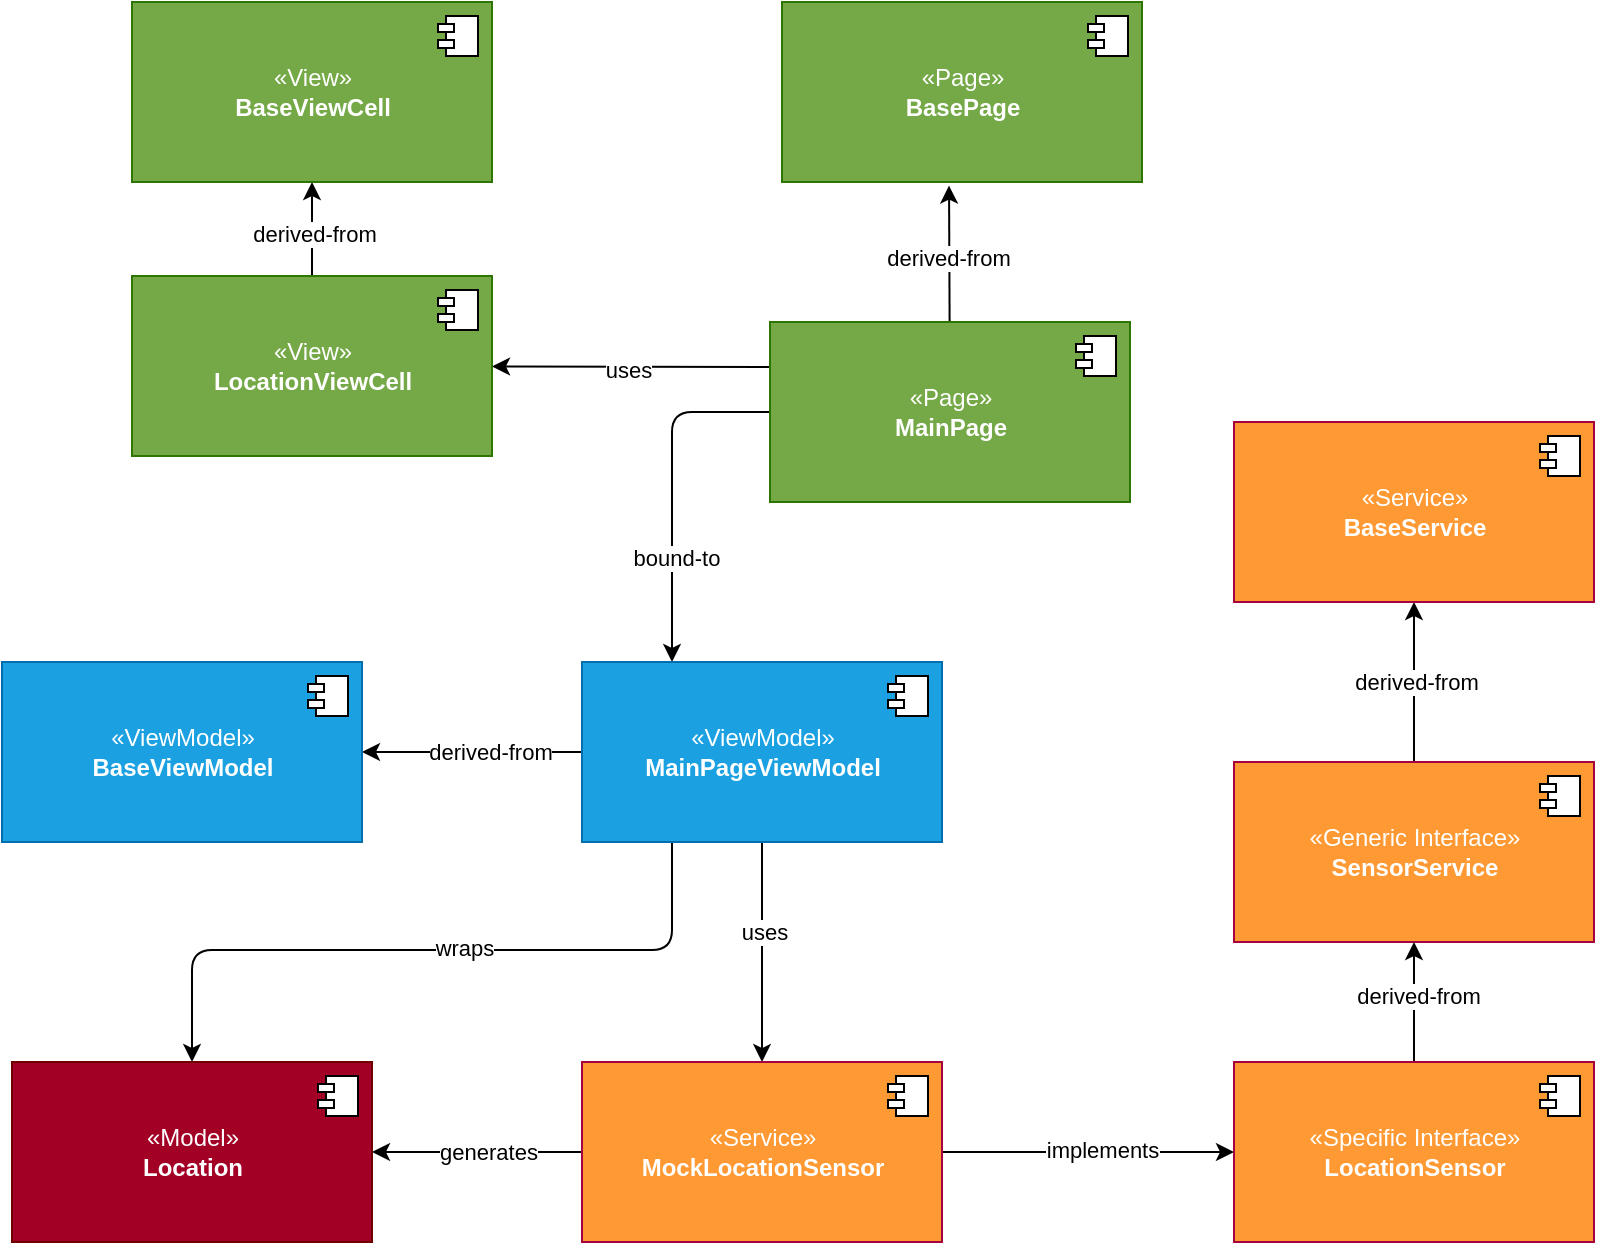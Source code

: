 <mxfile>
    <diagram id="ss0rjKw7ZNbTnhU8ySvP" name="Page-1">
        <mxGraphModel dx="990" dy="566" grid="1" gridSize="10" guides="1" tooltips="1" connect="1" arrows="1" fold="1" page="1" pageScale="1" pageWidth="1169" pageHeight="827" math="0" shadow="0">
            <root>
                <mxCell id="0"/>
                <mxCell id="1" parent="0"/>
                <mxCell id="9" style="edgeStyle=none;html=1;entryX=0.25;entryY=0;entryDx=0;entryDy=0;exitX=0;exitY=0.5;exitDx=0;exitDy=0;" parent="1" source="2" target="7" edge="1">
                    <mxGeometry relative="1" as="geometry">
                        <Array as="points">
                            <mxPoint x="360" y="231"/>
                        </Array>
                    </mxGeometry>
                </mxCell>
                <mxCell id="10" value="bound-to" style="edgeLabel;html=1;align=center;verticalAlign=middle;resizable=0;points=[];" parent="9" vertex="1" connectable="0">
                    <mxGeometry x="0.402" y="2" relative="1" as="geometry">
                        <mxPoint as="offset"/>
                    </mxGeometry>
                </mxCell>
                <mxCell id="36" style="edgeStyle=none;html=1;entryX=0.464;entryY=1.02;entryDx=0;entryDy=0;entryPerimeter=0;" edge="1" parent="1" source="2" target="34">
                    <mxGeometry relative="1" as="geometry"/>
                </mxCell>
                <mxCell id="37" value="derived-from" style="edgeLabel;html=1;align=center;verticalAlign=middle;resizable=0;points=[];" vertex="1" connectable="0" parent="36">
                    <mxGeometry x="-0.237" y="1" relative="1" as="geometry">
                        <mxPoint y="-6" as="offset"/>
                    </mxGeometry>
                </mxCell>
                <mxCell id="49" value="" style="edgeStyle=none;html=1;exitX=0;exitY=0.25;exitDx=0;exitDy=0;" edge="1" parent="1" source="2" target="47">
                    <mxGeometry relative="1" as="geometry"/>
                </mxCell>
                <mxCell id="53" value="uses" style="edgeLabel;html=1;align=center;verticalAlign=middle;resizable=0;points=[];" vertex="1" connectable="0" parent="49">
                    <mxGeometry x="0.214" y="1" relative="1" as="geometry">
                        <mxPoint x="13" as="offset"/>
                    </mxGeometry>
                </mxCell>
                <mxCell id="2" value="«Page»&lt;br&gt;&lt;b&gt;MainPage&lt;/b&gt;" style="html=1;dropTarget=0;fillColor=#75A947;fontColor=#ffffff;strokeColor=#2D7600;" parent="1" vertex="1">
                    <mxGeometry x="409" y="186" width="180" height="90" as="geometry"/>
                </mxCell>
                <mxCell id="3" value="" style="shape=module;jettyWidth=8;jettyHeight=4;" parent="2" vertex="1">
                    <mxGeometry x="1" width="20" height="20" relative="1" as="geometry">
                        <mxPoint x="-27" y="7" as="offset"/>
                    </mxGeometry>
                </mxCell>
                <mxCell id="22" style="edgeStyle=none;html=1;entryX=0.5;entryY=0;entryDx=0;entryDy=0;" parent="1" source="7" target="17" edge="1">
                    <mxGeometry relative="1" as="geometry"/>
                </mxCell>
                <mxCell id="23" value="uses" style="edgeLabel;html=1;align=center;verticalAlign=middle;resizable=0;points=[];" parent="22" vertex="1" connectable="0">
                    <mxGeometry x="-0.178" y="1" relative="1" as="geometry">
                        <mxPoint as="offset"/>
                    </mxGeometry>
                </mxCell>
                <mxCell id="41" value="" style="edgeStyle=none;html=1;" edge="1" parent="1" source="7" target="39">
                    <mxGeometry relative="1" as="geometry"/>
                </mxCell>
                <mxCell id="42" value="derived-from" style="edgeLabel;html=1;align=center;verticalAlign=middle;resizable=0;points=[];" vertex="1" connectable="0" parent="41">
                    <mxGeometry x="-0.41" y="-2" relative="1" as="geometry">
                        <mxPoint x="-14" y="2" as="offset"/>
                    </mxGeometry>
                </mxCell>
                <mxCell id="59" style="edgeStyle=none;html=1;entryX=0.5;entryY=0;entryDx=0;entryDy=0;exitX=0.25;exitY=1;exitDx=0;exitDy=0;" edge="1" parent="1" source="7" target="55">
                    <mxGeometry relative="1" as="geometry">
                        <mxPoint x="370" y="440" as="sourcePoint"/>
                        <Array as="points">
                            <mxPoint x="360" y="500"/>
                            <mxPoint x="120" y="500"/>
                        </Array>
                    </mxGeometry>
                </mxCell>
                <mxCell id="60" value="wraps" style="edgeLabel;html=1;align=center;verticalAlign=middle;resizable=0;points=[];" vertex="1" connectable="0" parent="59">
                    <mxGeometry x="-0.095" y="-2" relative="1" as="geometry">
                        <mxPoint y="1" as="offset"/>
                    </mxGeometry>
                </mxCell>
                <mxCell id="7" value="«ViewModel»&lt;br&gt;&lt;b&gt;MainPageViewModel&lt;/b&gt;" style="html=1;dropTarget=0;fillColor=#1ba1e2;fontColor=#ffffff;strokeColor=#006EAF;" parent="1" vertex="1">
                    <mxGeometry x="315" y="356" width="180" height="90" as="geometry"/>
                </mxCell>
                <mxCell id="8" value="" style="shape=module;jettyWidth=8;jettyHeight=4;" parent="7" vertex="1">
                    <mxGeometry x="1" width="20" height="20" relative="1" as="geometry">
                        <mxPoint x="-27" y="7" as="offset"/>
                    </mxGeometry>
                </mxCell>
                <mxCell id="45" value="" style="edgeStyle=none;html=1;" edge="1" parent="1" source="11" target="43">
                    <mxGeometry relative="1" as="geometry"/>
                </mxCell>
                <mxCell id="46" value="derived-from" style="edgeLabel;html=1;align=center;verticalAlign=middle;resizable=0;points=[];" vertex="1" connectable="0" parent="45">
                    <mxGeometry x="0.295" y="-1" relative="1" as="geometry">
                        <mxPoint y="12" as="offset"/>
                    </mxGeometry>
                </mxCell>
                <mxCell id="11" value="«Generic Interface»&lt;br&gt;&lt;b&gt;SensorService&lt;/b&gt;" style="html=1;dropTarget=0;fillColor=#FF9933;fontColor=#ffffff;strokeColor=#A50040;" parent="1" vertex="1">
                    <mxGeometry x="641" y="406" width="180" height="90" as="geometry"/>
                </mxCell>
                <mxCell id="12" value="" style="shape=module;jettyWidth=8;jettyHeight=4;" parent="11" vertex="1">
                    <mxGeometry x="1" width="20" height="20" relative="1" as="geometry">
                        <mxPoint x="-27" y="7" as="offset"/>
                    </mxGeometry>
                </mxCell>
                <mxCell id="15" style="edgeStyle=none;html=1;entryX=0.5;entryY=1;entryDx=0;entryDy=0;exitX=0.5;exitY=0;exitDx=0;exitDy=0;" parent="1" source="13" target="11" edge="1">
                    <mxGeometry relative="1" as="geometry"/>
                </mxCell>
                <mxCell id="16" value="derived-from" style="edgeLabel;html=1;align=center;verticalAlign=middle;resizable=0;points=[];" parent="15" vertex="1" connectable="0">
                    <mxGeometry x="0.117" y="-2" relative="1" as="geometry">
                        <mxPoint as="offset"/>
                    </mxGeometry>
                </mxCell>
                <mxCell id="13" value="«Specific Interface»&lt;br&gt;&lt;b&gt;LocationSensor&lt;/b&gt;" style="html=1;dropTarget=0;fillColor=#FF9933;fontColor=#ffffff;strokeColor=#A50040;" parent="1" vertex="1">
                    <mxGeometry x="641" y="556" width="180" height="90" as="geometry"/>
                </mxCell>
                <mxCell id="14" value="" style="shape=module;jettyWidth=8;jettyHeight=4;" parent="13" vertex="1">
                    <mxGeometry x="1" width="20" height="20" relative="1" as="geometry">
                        <mxPoint x="-27" y="7" as="offset"/>
                    </mxGeometry>
                </mxCell>
                <mxCell id="19" style="edgeStyle=none;html=1;entryX=0;entryY=0.5;entryDx=0;entryDy=0;" parent="1" source="17" target="13" edge="1">
                    <mxGeometry relative="1" as="geometry"/>
                </mxCell>
                <mxCell id="21" value="implements" style="edgeLabel;html=1;align=center;verticalAlign=middle;resizable=0;points=[];" parent="19" vertex="1" connectable="0">
                    <mxGeometry x="0.093" y="1" relative="1" as="geometry">
                        <mxPoint as="offset"/>
                    </mxGeometry>
                </mxCell>
                <mxCell id="57" style="edgeStyle=none;html=1;entryX=1;entryY=0.5;entryDx=0;entryDy=0;" edge="1" parent="1" source="17" target="55">
                    <mxGeometry relative="1" as="geometry"/>
                </mxCell>
                <mxCell id="58" value="generates" style="edgeLabel;html=1;align=center;verticalAlign=middle;resizable=0;points=[];" vertex="1" connectable="0" parent="57">
                    <mxGeometry x="-0.191" relative="1" as="geometry">
                        <mxPoint x="-5" as="offset"/>
                    </mxGeometry>
                </mxCell>
                <mxCell id="17" value="«Service»&lt;br&gt;&lt;b&gt;MockLocationSensor&lt;/b&gt;" style="html=1;dropTarget=0;fillColor=#FF9933;fontColor=#ffffff;strokeColor=#A50040;" parent="1" vertex="1">
                    <mxGeometry x="315" y="556" width="180" height="90" as="geometry"/>
                </mxCell>
                <mxCell id="18" value="" style="shape=module;jettyWidth=8;jettyHeight=4;" parent="17" vertex="1">
                    <mxGeometry x="1" width="20" height="20" relative="1" as="geometry">
                        <mxPoint x="-27" y="7" as="offset"/>
                    </mxGeometry>
                </mxCell>
                <mxCell id="34" value="«Page»&lt;br&gt;&lt;b&gt;BasePage&lt;/b&gt;" style="html=1;dropTarget=0;fillColor=#75A947;fontColor=#ffffff;strokeColor=#2D7600;" vertex="1" parent="1">
                    <mxGeometry x="415" y="26" width="180" height="90" as="geometry"/>
                </mxCell>
                <mxCell id="35" value="" style="shape=module;jettyWidth=8;jettyHeight=4;" vertex="1" parent="34">
                    <mxGeometry x="1" width="20" height="20" relative="1" as="geometry">
                        <mxPoint x="-27" y="7" as="offset"/>
                    </mxGeometry>
                </mxCell>
                <mxCell id="39" value="«ViewModel»&lt;br&gt;&lt;b&gt;BaseViewModel&lt;/b&gt;" style="html=1;dropTarget=0;fillColor=#1ba1e2;fontColor=#ffffff;strokeColor=#006EAF;" vertex="1" parent="1">
                    <mxGeometry x="25" y="356" width="180" height="90" as="geometry"/>
                </mxCell>
                <mxCell id="40" value="" style="shape=module;jettyWidth=8;jettyHeight=4;" vertex="1" parent="39">
                    <mxGeometry x="1" width="20" height="20" relative="1" as="geometry">
                        <mxPoint x="-27" y="7" as="offset"/>
                    </mxGeometry>
                </mxCell>
                <mxCell id="43" value="«Service»&lt;br&gt;&lt;b&gt;BaseService&lt;/b&gt;" style="html=1;dropTarget=0;fillColor=#FF9933;fontColor=#ffffff;strokeColor=#A50040;" vertex="1" parent="1">
                    <mxGeometry x="641" y="236" width="180" height="90" as="geometry"/>
                </mxCell>
                <mxCell id="44" value="" style="shape=module;jettyWidth=8;jettyHeight=4;" vertex="1" parent="43">
                    <mxGeometry x="1" width="20" height="20" relative="1" as="geometry">
                        <mxPoint x="-27" y="7" as="offset"/>
                    </mxGeometry>
                </mxCell>
                <mxCell id="52" value="" style="edgeStyle=none;html=1;" edge="1" parent="1" source="47" target="50">
                    <mxGeometry relative="1" as="geometry"/>
                </mxCell>
                <mxCell id="54" value="derived-from" style="edgeLabel;html=1;align=center;verticalAlign=middle;resizable=0;points=[];" vertex="1" connectable="0" parent="52">
                    <mxGeometry x="-0.481" y="-1" relative="1" as="geometry">
                        <mxPoint y="-9" as="offset"/>
                    </mxGeometry>
                </mxCell>
                <mxCell id="47" value="«View»&lt;br&gt;&lt;b&gt;LocationViewCell&lt;/b&gt;" style="html=1;dropTarget=0;fillColor=#75A947;fontColor=#ffffff;strokeColor=#2D7600;" vertex="1" parent="1">
                    <mxGeometry x="90" y="163" width="180" height="90" as="geometry"/>
                </mxCell>
                <mxCell id="48" value="" style="shape=module;jettyWidth=8;jettyHeight=4;" vertex="1" parent="47">
                    <mxGeometry x="1" width="20" height="20" relative="1" as="geometry">
                        <mxPoint x="-27" y="7" as="offset"/>
                    </mxGeometry>
                </mxCell>
                <mxCell id="50" value="«View»&lt;br&gt;&lt;b&gt;BaseViewCell&lt;/b&gt;" style="html=1;dropTarget=0;fillColor=#75A947;fontColor=#ffffff;strokeColor=#2D7600;" vertex="1" parent="1">
                    <mxGeometry x="90" y="26" width="180" height="90" as="geometry"/>
                </mxCell>
                <mxCell id="51" value="" style="shape=module;jettyWidth=8;jettyHeight=4;" vertex="1" parent="50">
                    <mxGeometry x="1" width="20" height="20" relative="1" as="geometry">
                        <mxPoint x="-27" y="7" as="offset"/>
                    </mxGeometry>
                </mxCell>
                <mxCell id="55" value="«Model»&lt;br&gt;&lt;b&gt;Location&lt;/b&gt;" style="html=1;dropTarget=0;fillColor=#a20025;fontColor=#ffffff;strokeColor=#6F0000;" vertex="1" parent="1">
                    <mxGeometry x="30" y="556" width="180" height="90" as="geometry"/>
                </mxCell>
                <mxCell id="56" value="" style="shape=module;jettyWidth=8;jettyHeight=4;" vertex="1" parent="55">
                    <mxGeometry x="1" width="20" height="20" relative="1" as="geometry">
                        <mxPoint x="-27" y="7" as="offset"/>
                    </mxGeometry>
                </mxCell>
            </root>
        </mxGraphModel>
    </diagram>
</mxfile>